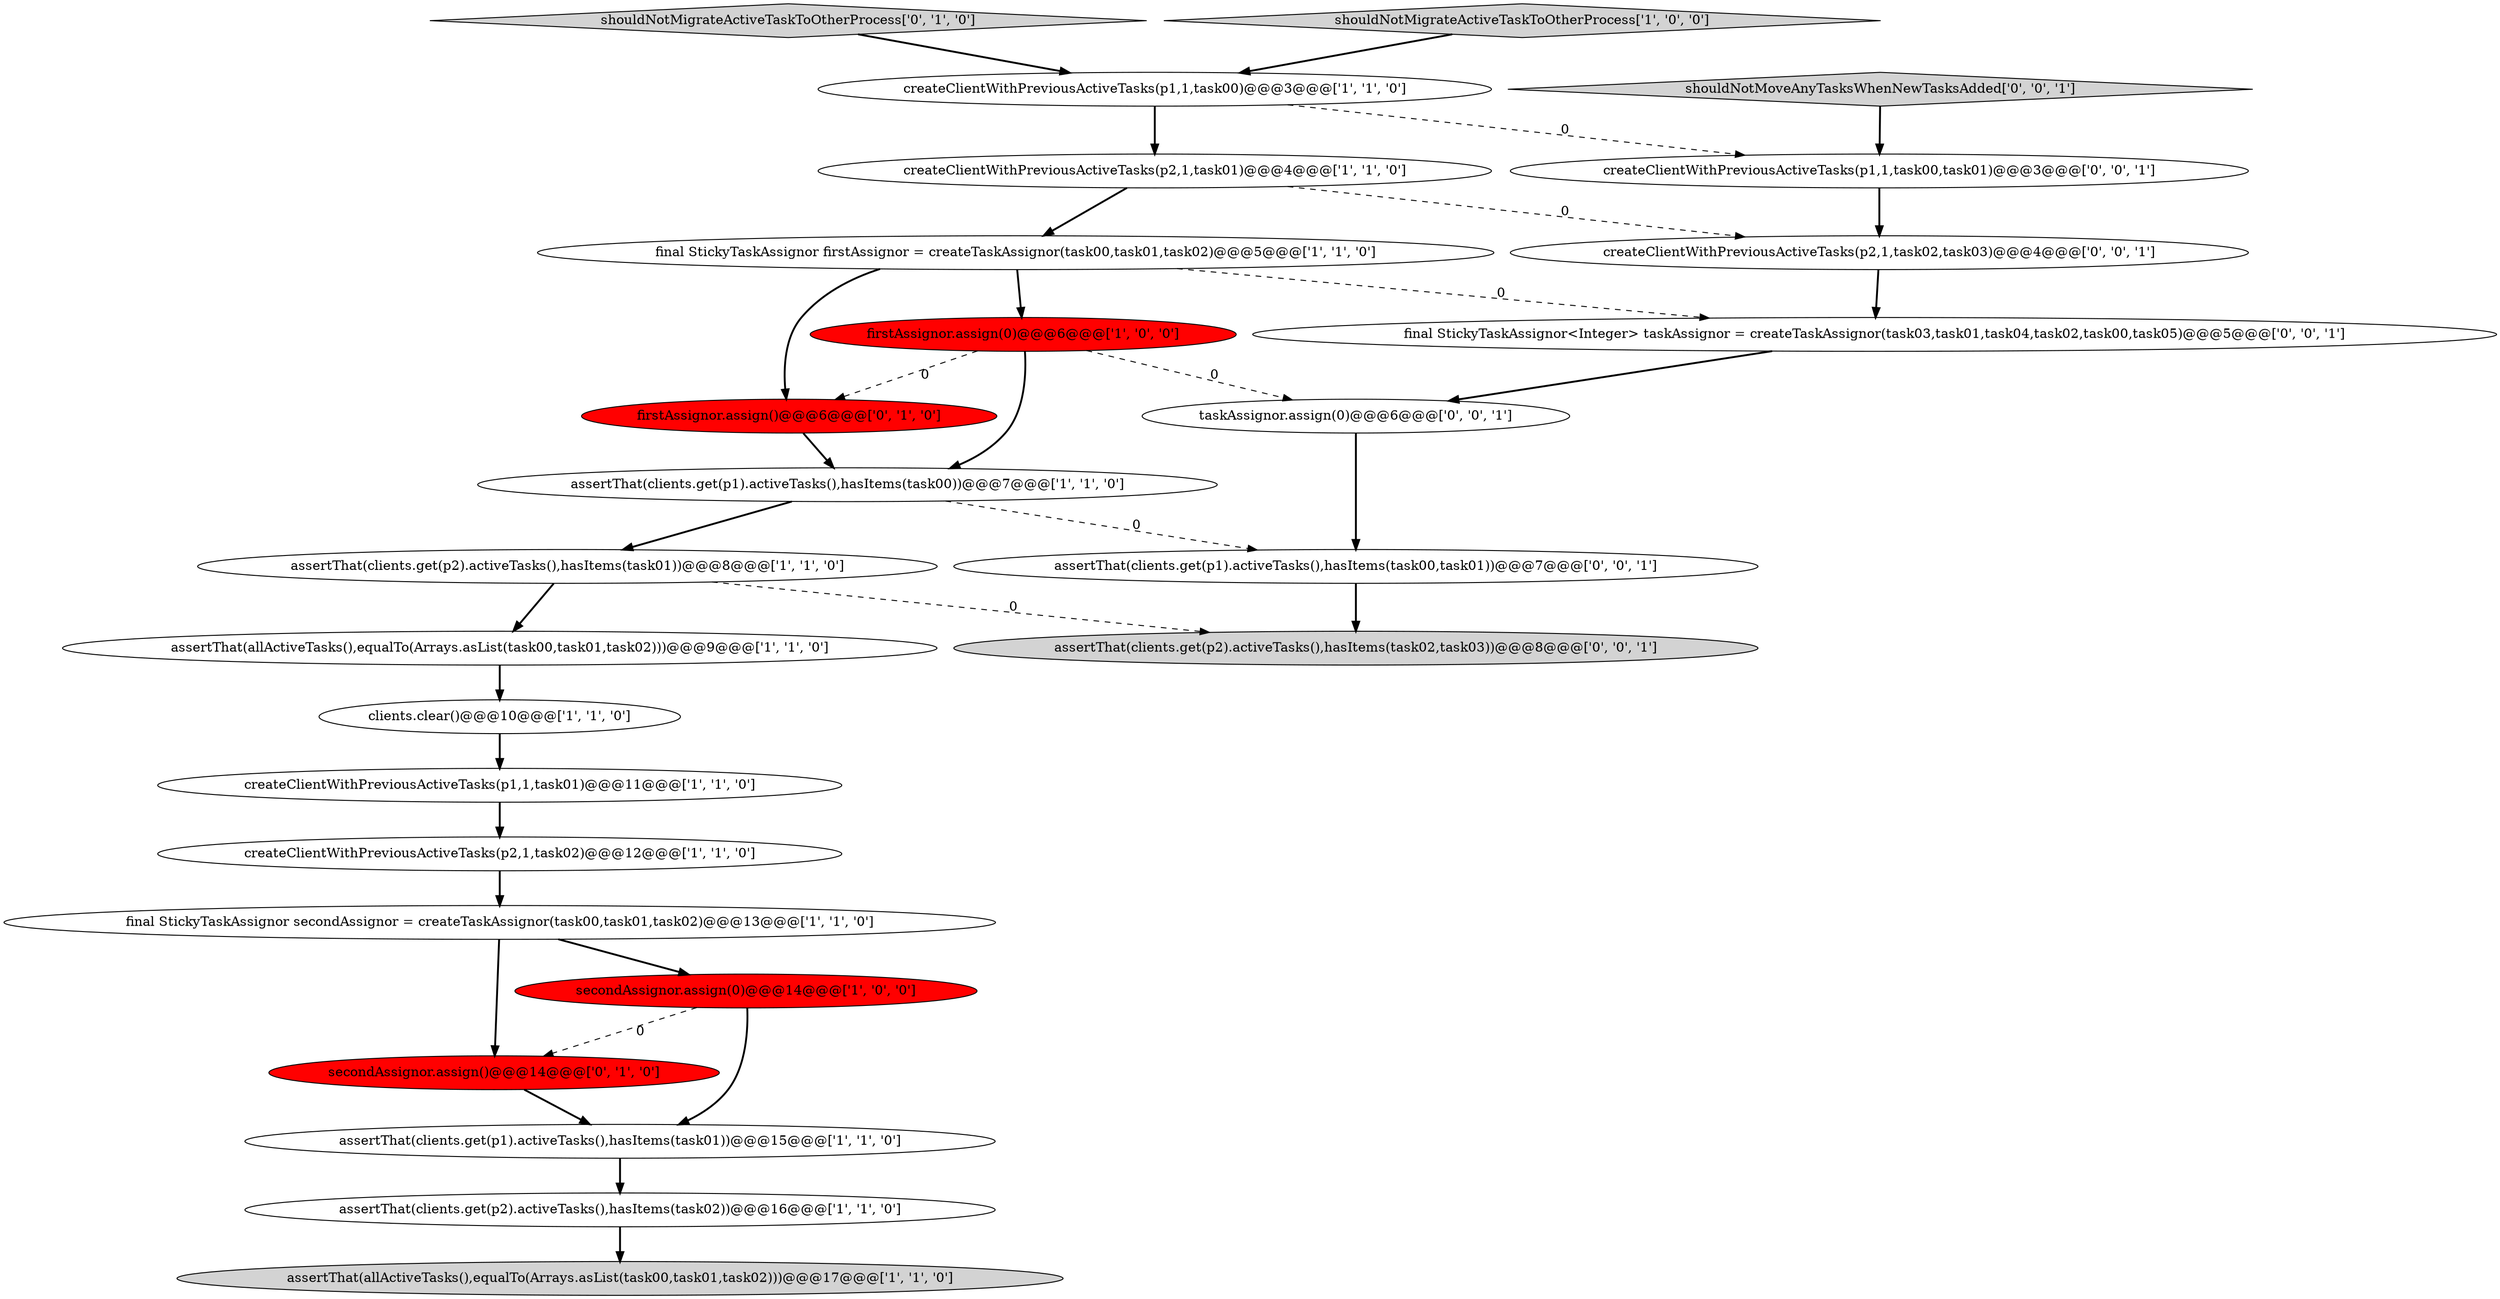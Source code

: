 digraph {
18 [style = filled, label = "firstAssignor.assign()@@@6@@@['0', '1', '0']", fillcolor = red, shape = ellipse image = "AAA1AAABBB2BBB"];
16 [style = filled, label = "secondAssignor.assign()@@@14@@@['0', '1', '0']", fillcolor = red, shape = ellipse image = "AAA1AAABBB2BBB"];
1 [style = filled, label = "createClientWithPreviousActiveTasks(p2,1,task02)@@@12@@@['1', '1', '0']", fillcolor = white, shape = ellipse image = "AAA0AAABBB1BBB"];
25 [style = filled, label = "assertThat(clients.get(p1).activeTasks(),hasItems(task00,task01))@@@7@@@['0', '0', '1']", fillcolor = white, shape = ellipse image = "AAA0AAABBB3BBB"];
9 [style = filled, label = "createClientWithPreviousActiveTasks(p1,1,task00)@@@3@@@['1', '1', '0']", fillcolor = white, shape = ellipse image = "AAA0AAABBB1BBB"];
17 [style = filled, label = "shouldNotMigrateActiveTaskToOtherProcess['0', '1', '0']", fillcolor = lightgray, shape = diamond image = "AAA0AAABBB2BBB"];
14 [style = filled, label = "assertThat(clients.get(p2).activeTasks(),hasItems(task01))@@@8@@@['1', '1', '0']", fillcolor = white, shape = ellipse image = "AAA0AAABBB1BBB"];
5 [style = filled, label = "final StickyTaskAssignor firstAssignor = createTaskAssignor(task00,task01,task02)@@@5@@@['1', '1', '0']", fillcolor = white, shape = ellipse image = "AAA0AAABBB1BBB"];
24 [style = filled, label = "taskAssignor.assign(0)@@@6@@@['0', '0', '1']", fillcolor = white, shape = ellipse image = "AAA0AAABBB3BBB"];
7 [style = filled, label = "createClientWithPreviousActiveTasks(p2,1,task01)@@@4@@@['1', '1', '0']", fillcolor = white, shape = ellipse image = "AAA0AAABBB1BBB"];
20 [style = filled, label = "shouldNotMoveAnyTasksWhenNewTasksAdded['0', '0', '1']", fillcolor = lightgray, shape = diamond image = "AAA0AAABBB3BBB"];
11 [style = filled, label = "clients.clear()@@@10@@@['1', '1', '0']", fillcolor = white, shape = ellipse image = "AAA0AAABBB1BBB"];
3 [style = filled, label = "assertThat(clients.get(p1).activeTasks(),hasItems(task00))@@@7@@@['1', '1', '0']", fillcolor = white, shape = ellipse image = "AAA0AAABBB1BBB"];
19 [style = filled, label = "createClientWithPreviousActiveTasks(p2,1,task02,task03)@@@4@@@['0', '0', '1']", fillcolor = white, shape = ellipse image = "AAA0AAABBB3BBB"];
23 [style = filled, label = "final StickyTaskAssignor<Integer> taskAssignor = createTaskAssignor(task03,task01,task04,task02,task00,task05)@@@5@@@['0', '0', '1']", fillcolor = white, shape = ellipse image = "AAA0AAABBB3BBB"];
10 [style = filled, label = "createClientWithPreviousActiveTasks(p1,1,task01)@@@11@@@['1', '1', '0']", fillcolor = white, shape = ellipse image = "AAA0AAABBB1BBB"];
0 [style = filled, label = "assertThat(clients.get(p1).activeTasks(),hasItems(task01))@@@15@@@['1', '1', '0']", fillcolor = white, shape = ellipse image = "AAA0AAABBB1BBB"];
2 [style = filled, label = "assertThat(clients.get(p2).activeTasks(),hasItems(task02))@@@16@@@['1', '1', '0']", fillcolor = white, shape = ellipse image = "AAA0AAABBB1BBB"];
13 [style = filled, label = "firstAssignor.assign(0)@@@6@@@['1', '0', '0']", fillcolor = red, shape = ellipse image = "AAA1AAABBB1BBB"];
22 [style = filled, label = "createClientWithPreviousActiveTasks(p1,1,task00,task01)@@@3@@@['0', '0', '1']", fillcolor = white, shape = ellipse image = "AAA0AAABBB3BBB"];
4 [style = filled, label = "assertThat(allActiveTasks(),equalTo(Arrays.asList(task00,task01,task02)))@@@17@@@['1', '1', '0']", fillcolor = lightgray, shape = ellipse image = "AAA0AAABBB1BBB"];
15 [style = filled, label = "shouldNotMigrateActiveTaskToOtherProcess['1', '0', '0']", fillcolor = lightgray, shape = diamond image = "AAA0AAABBB1BBB"];
6 [style = filled, label = "secondAssignor.assign(0)@@@14@@@['1', '0', '0']", fillcolor = red, shape = ellipse image = "AAA1AAABBB1BBB"];
8 [style = filled, label = "assertThat(allActiveTasks(),equalTo(Arrays.asList(task00,task01,task02)))@@@9@@@['1', '1', '0']", fillcolor = white, shape = ellipse image = "AAA0AAABBB1BBB"];
12 [style = filled, label = "final StickyTaskAssignor secondAssignor = createTaskAssignor(task00,task01,task02)@@@13@@@['1', '1', '0']", fillcolor = white, shape = ellipse image = "AAA0AAABBB1BBB"];
21 [style = filled, label = "assertThat(clients.get(p2).activeTasks(),hasItems(task02,task03))@@@8@@@['0', '0', '1']", fillcolor = lightgray, shape = ellipse image = "AAA0AAABBB3BBB"];
18->3 [style = bold, label=""];
16->0 [style = bold, label=""];
22->19 [style = bold, label=""];
5->23 [style = dashed, label="0"];
17->9 [style = bold, label=""];
0->2 [style = bold, label=""];
3->14 [style = bold, label=""];
9->22 [style = dashed, label="0"];
6->0 [style = bold, label=""];
5->18 [style = bold, label=""];
12->16 [style = bold, label=""];
9->7 [style = bold, label=""];
12->6 [style = bold, label=""];
2->4 [style = bold, label=""];
20->22 [style = bold, label=""];
13->24 [style = dashed, label="0"];
7->5 [style = bold, label=""];
23->24 [style = bold, label=""];
6->16 [style = dashed, label="0"];
13->3 [style = bold, label=""];
7->19 [style = dashed, label="0"];
11->10 [style = bold, label=""];
15->9 [style = bold, label=""];
24->25 [style = bold, label=""];
19->23 [style = bold, label=""];
5->13 [style = bold, label=""];
1->12 [style = bold, label=""];
14->21 [style = dashed, label="0"];
14->8 [style = bold, label=""];
13->18 [style = dashed, label="0"];
10->1 [style = bold, label=""];
8->11 [style = bold, label=""];
25->21 [style = bold, label=""];
3->25 [style = dashed, label="0"];
}
